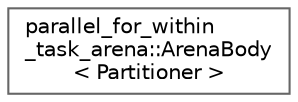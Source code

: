 digraph "类继承关系图"
{
 // LATEX_PDF_SIZE
  bgcolor="transparent";
  edge [fontname=Helvetica,fontsize=10,labelfontname=Helvetica,labelfontsize=10];
  node [fontname=Helvetica,fontsize=10,shape=box,height=0.2,width=0.4];
  rankdir="LR";
  Node0 [id="Node000000",label="parallel_for_within\l_task_arena::ArenaBody\l\< Partitioner \>",height=0.2,width=0.4,color="grey40", fillcolor="white", style="filled",URL="$structparallel__for__within__task__arena_1_1_arena_body.html",tooltip=" "];
}

